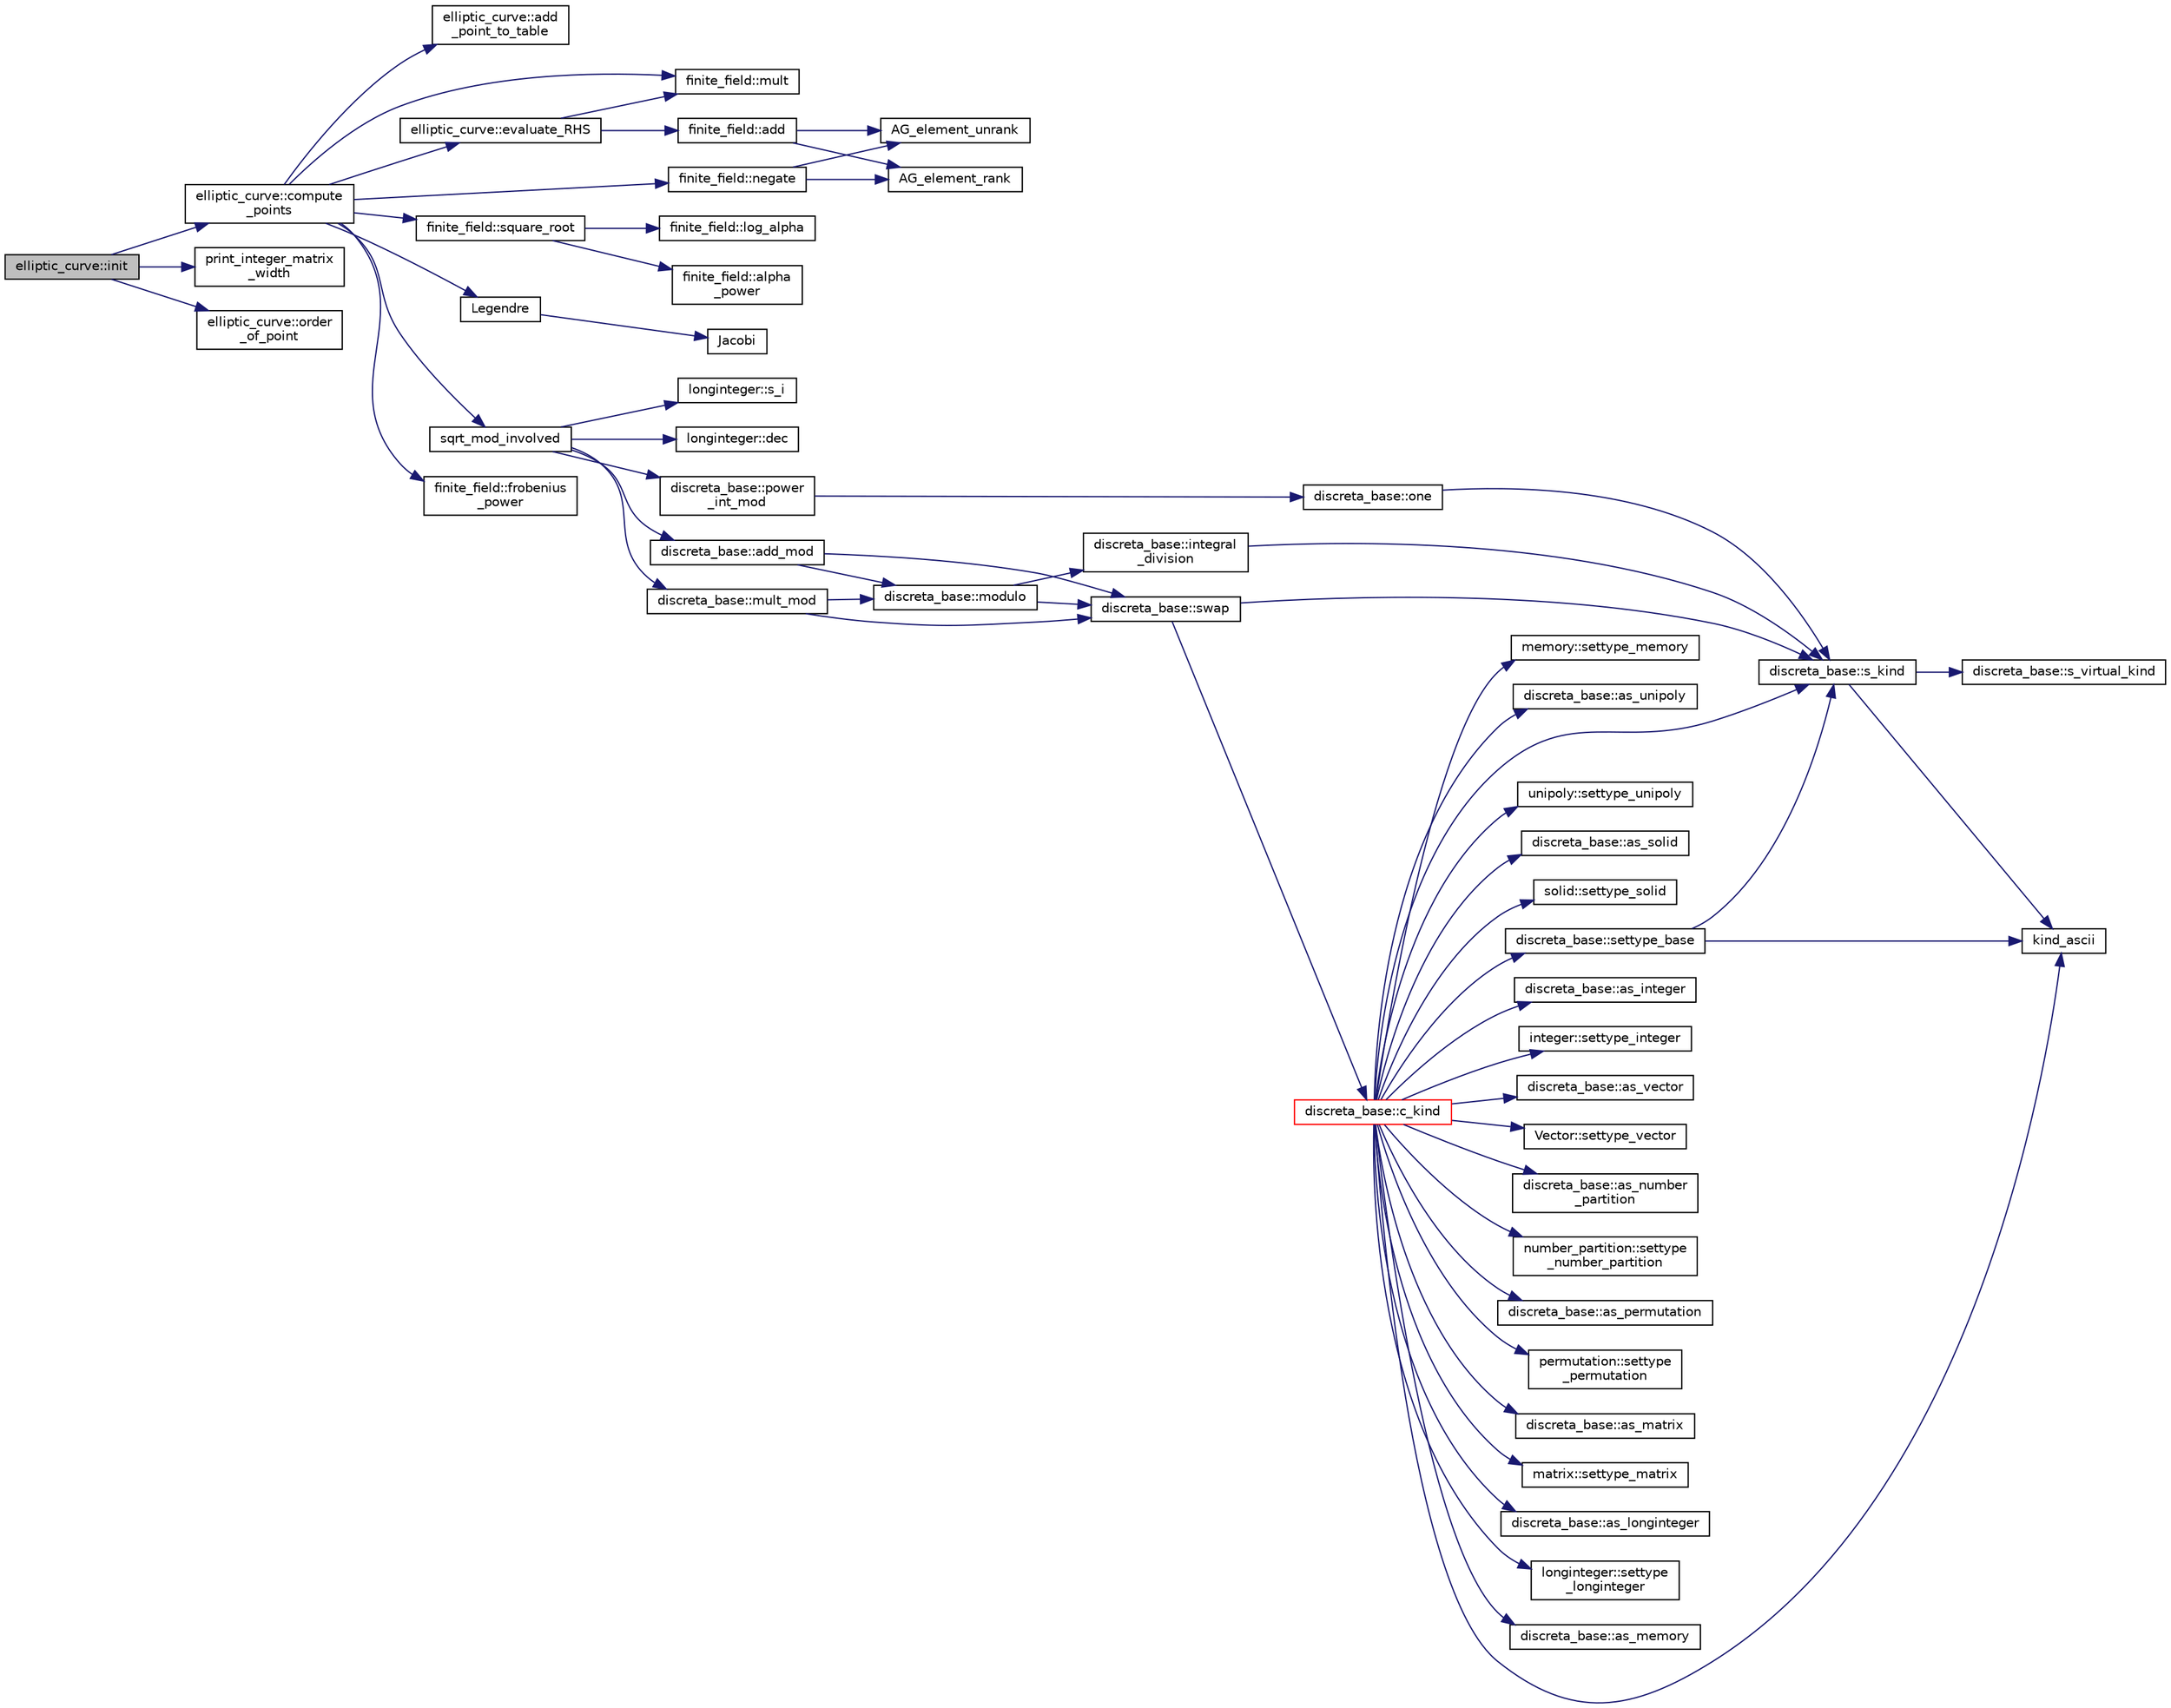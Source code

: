 digraph "elliptic_curve::init"
{
  edge [fontname="Helvetica",fontsize="10",labelfontname="Helvetica",labelfontsize="10"];
  node [fontname="Helvetica",fontsize="10",shape=record];
  rankdir="LR";
  Node212 [label="elliptic_curve::init",height=0.2,width=0.4,color="black", fillcolor="grey75", style="filled", fontcolor="black"];
  Node212 -> Node213 [color="midnightblue",fontsize="10",style="solid",fontname="Helvetica"];
  Node213 [label="elliptic_curve::compute\l_points",height=0.2,width=0.4,color="black", fillcolor="white", style="filled",URL="$d3/dea/classelliptic__curve.html#a07f848c282b8e731d9e99e9b358d5a9a"];
  Node213 -> Node214 [color="midnightblue",fontsize="10",style="solid",fontname="Helvetica"];
  Node214 [label="elliptic_curve::add\l_point_to_table",height=0.2,width=0.4,color="black", fillcolor="white", style="filled",URL="$d3/dea/classelliptic__curve.html#a2690f776fb20537f5bab2235cdb13f1a"];
  Node213 -> Node215 [color="midnightblue",fontsize="10",style="solid",fontname="Helvetica"];
  Node215 [label="elliptic_curve::evaluate_RHS",height=0.2,width=0.4,color="black", fillcolor="white", style="filled",URL="$d3/dea/classelliptic__curve.html#a786cd8da18139b9b01f285f030916f2d"];
  Node215 -> Node216 [color="midnightblue",fontsize="10",style="solid",fontname="Helvetica"];
  Node216 [label="finite_field::mult",height=0.2,width=0.4,color="black", fillcolor="white", style="filled",URL="$df/d5a/classfinite__field.html#a24fb5917aa6d4d656fd855b7f44a13b0"];
  Node215 -> Node217 [color="midnightblue",fontsize="10",style="solid",fontname="Helvetica"];
  Node217 [label="finite_field::add",height=0.2,width=0.4,color="black", fillcolor="white", style="filled",URL="$df/d5a/classfinite__field.html#a8f12328a27500f3c7be0c849ebbc9d14"];
  Node217 -> Node218 [color="midnightblue",fontsize="10",style="solid",fontname="Helvetica"];
  Node218 [label="AG_element_unrank",height=0.2,width=0.4,color="black", fillcolor="white", style="filled",URL="$d4/d67/geometry_8h.html#a4a33b86c87b2879b97cfa1327abe2885"];
  Node217 -> Node219 [color="midnightblue",fontsize="10",style="solid",fontname="Helvetica"];
  Node219 [label="AG_element_rank",height=0.2,width=0.4,color="black", fillcolor="white", style="filled",URL="$d4/d67/geometry_8h.html#ab2ac908d07dd8038fd996e26bdc75c17"];
  Node213 -> Node220 [color="midnightblue",fontsize="10",style="solid",fontname="Helvetica"];
  Node220 [label="finite_field::square_root",height=0.2,width=0.4,color="black", fillcolor="white", style="filled",URL="$df/d5a/classfinite__field.html#a50de3105d50819ce6fd2ee00c1e6c757"];
  Node220 -> Node221 [color="midnightblue",fontsize="10",style="solid",fontname="Helvetica"];
  Node221 [label="finite_field::log_alpha",height=0.2,width=0.4,color="black", fillcolor="white", style="filled",URL="$df/d5a/classfinite__field.html#a446a83ae0d281ddf44215626f0097305"];
  Node220 -> Node222 [color="midnightblue",fontsize="10",style="solid",fontname="Helvetica"];
  Node222 [label="finite_field::alpha\l_power",height=0.2,width=0.4,color="black", fillcolor="white", style="filled",URL="$df/d5a/classfinite__field.html#aa1d31b58f7fe2798e20f74890ae29c51"];
  Node213 -> Node223 [color="midnightblue",fontsize="10",style="solid",fontname="Helvetica"];
  Node223 [label="finite_field::negate",height=0.2,width=0.4,color="black", fillcolor="white", style="filled",URL="$df/d5a/classfinite__field.html#aa9d798298f25d4a9262b5bc5f1733e31"];
  Node223 -> Node218 [color="midnightblue",fontsize="10",style="solid",fontname="Helvetica"];
  Node223 -> Node219 [color="midnightblue",fontsize="10",style="solid",fontname="Helvetica"];
  Node213 -> Node224 [color="midnightblue",fontsize="10",style="solid",fontname="Helvetica"];
  Node224 [label="Legendre",height=0.2,width=0.4,color="black", fillcolor="white", style="filled",URL="$de/dc5/algebra__and__number__theory_8h.html#a731e9304ceef1c1abe954dce2de1b985"];
  Node224 -> Node225 [color="midnightblue",fontsize="10",style="solid",fontname="Helvetica"];
  Node225 [label="Jacobi",height=0.2,width=0.4,color="black", fillcolor="white", style="filled",URL="$df/dda/number__theory_8_c.html#a27d4f63def0d1d515307e13ba969bb53"];
  Node213 -> Node226 [color="midnightblue",fontsize="10",style="solid",fontname="Helvetica"];
  Node226 [label="sqrt_mod_involved",height=0.2,width=0.4,color="black", fillcolor="white", style="filled",URL="$d9/d60/discreta_8h.html#acd861d9b44d7703f6f8bf7fd75b9afe6"];
  Node226 -> Node227 [color="midnightblue",fontsize="10",style="solid",fontname="Helvetica"];
  Node227 [label="discreta_base::power\l_int_mod",height=0.2,width=0.4,color="black", fillcolor="white", style="filled",URL="$d7/d71/classdiscreta__base.html#abbedc6f882b55fe0b98dec33da832f8e"];
  Node227 -> Node228 [color="midnightblue",fontsize="10",style="solid",fontname="Helvetica"];
  Node228 [label="discreta_base::one",height=0.2,width=0.4,color="black", fillcolor="white", style="filled",URL="$d7/d71/classdiscreta__base.html#a6f5d6422a0040950415db30e39dafd19"];
  Node228 -> Node229 [color="midnightblue",fontsize="10",style="solid",fontname="Helvetica"];
  Node229 [label="discreta_base::s_kind",height=0.2,width=0.4,color="black", fillcolor="white", style="filled",URL="$d7/d71/classdiscreta__base.html#a8a830025c74adbbc3362418a7c2ba157"];
  Node229 -> Node230 [color="midnightblue",fontsize="10",style="solid",fontname="Helvetica"];
  Node230 [label="discreta_base::s_virtual_kind",height=0.2,width=0.4,color="black", fillcolor="white", style="filled",URL="$d7/d71/classdiscreta__base.html#a52778a6d6943a468be083d0785d418fb"];
  Node229 -> Node231 [color="midnightblue",fontsize="10",style="solid",fontname="Helvetica"];
  Node231 [label="kind_ascii",height=0.2,width=0.4,color="black", fillcolor="white", style="filled",URL="$d9/d60/discreta_8h.html#ad0ce825a9f29bc6cec27e1b64cfe27bf"];
  Node226 -> Node232 [color="midnightblue",fontsize="10",style="solid",fontname="Helvetica"];
  Node232 [label="longinteger::s_i",height=0.2,width=0.4,color="black", fillcolor="white", style="filled",URL="$d3/d71/classlonginteger.html#aa0be3351b577305c0160b8bc8b4febde"];
  Node226 -> Node233 [color="midnightblue",fontsize="10",style="solid",fontname="Helvetica"];
  Node233 [label="longinteger::dec",height=0.2,width=0.4,color="black", fillcolor="white", style="filled",URL="$d3/d71/classlonginteger.html#a99be1d0bdcae0dcce47d8d0a09612edf"];
  Node226 -> Node234 [color="midnightblue",fontsize="10",style="solid",fontname="Helvetica"];
  Node234 [label="discreta_base::add_mod",height=0.2,width=0.4,color="black", fillcolor="white", style="filled",URL="$d7/d71/classdiscreta__base.html#aa8864b3f228cad737b2f3ff469bd8f63"];
  Node234 -> Node235 [color="midnightblue",fontsize="10",style="solid",fontname="Helvetica"];
  Node235 [label="discreta_base::modulo",height=0.2,width=0.4,color="black", fillcolor="white", style="filled",URL="$d7/d71/classdiscreta__base.html#ac4ee015a4115c5f5851cb3da41c8eca0"];
  Node235 -> Node236 [color="midnightblue",fontsize="10",style="solid",fontname="Helvetica"];
  Node236 [label="discreta_base::integral\l_division",height=0.2,width=0.4,color="black", fillcolor="white", style="filled",URL="$d7/d71/classdiscreta__base.html#a92b3001ac35af9185b316c0d8f89070e"];
  Node236 -> Node229 [color="midnightblue",fontsize="10",style="solid",fontname="Helvetica"];
  Node235 -> Node237 [color="midnightblue",fontsize="10",style="solid",fontname="Helvetica"];
  Node237 [label="discreta_base::swap",height=0.2,width=0.4,color="black", fillcolor="white", style="filled",URL="$d7/d71/classdiscreta__base.html#a2e8acbb9d3476675dac5b6a583b0293e"];
  Node237 -> Node229 [color="midnightblue",fontsize="10",style="solid",fontname="Helvetica"];
  Node237 -> Node238 [color="midnightblue",fontsize="10",style="solid",fontname="Helvetica"];
  Node238 [label="discreta_base::c_kind",height=0.2,width=0.4,color="red", fillcolor="white", style="filled",URL="$d7/d71/classdiscreta__base.html#adc2ff61589c2d083688e7a43f333cb62"];
  Node238 -> Node239 [color="midnightblue",fontsize="10",style="solid",fontname="Helvetica"];
  Node239 [label="discreta_base::settype_base",height=0.2,width=0.4,color="black", fillcolor="white", style="filled",URL="$d7/d71/classdiscreta__base.html#a4f42899a89447d1c3993ea07c38f8ad4"];
  Node239 -> Node229 [color="midnightblue",fontsize="10",style="solid",fontname="Helvetica"];
  Node239 -> Node231 [color="midnightblue",fontsize="10",style="solid",fontname="Helvetica"];
  Node238 -> Node240 [color="midnightblue",fontsize="10",style="solid",fontname="Helvetica"];
  Node240 [label="discreta_base::as_integer",height=0.2,width=0.4,color="black", fillcolor="white", style="filled",URL="$d7/d71/classdiscreta__base.html#a00d7691eaf874fd283d942692fe8dd26"];
  Node238 -> Node241 [color="midnightblue",fontsize="10",style="solid",fontname="Helvetica"];
  Node241 [label="integer::settype_integer",height=0.2,width=0.4,color="black", fillcolor="white", style="filled",URL="$d0/de5/classinteger.html#a6265c65ef311229acd513d748faba796"];
  Node238 -> Node242 [color="midnightblue",fontsize="10",style="solid",fontname="Helvetica"];
  Node242 [label="discreta_base::as_vector",height=0.2,width=0.4,color="black", fillcolor="white", style="filled",URL="$d7/d71/classdiscreta__base.html#a7bdd6cae39c380b128ee9e17e42cf020"];
  Node238 -> Node243 [color="midnightblue",fontsize="10",style="solid",fontname="Helvetica"];
  Node243 [label="Vector::settype_vector",height=0.2,width=0.4,color="black", fillcolor="white", style="filled",URL="$d5/db2/class_vector.html#a34e0d00b18c051f23904a8429fa6c8b4"];
  Node238 -> Node244 [color="midnightblue",fontsize="10",style="solid",fontname="Helvetica"];
  Node244 [label="discreta_base::as_number\l_partition",height=0.2,width=0.4,color="black", fillcolor="white", style="filled",URL="$d7/d71/classdiscreta__base.html#a307aa09de0e925d46697707968ffab00"];
  Node238 -> Node245 [color="midnightblue",fontsize="10",style="solid",fontname="Helvetica"];
  Node245 [label="number_partition::settype\l_number_partition",height=0.2,width=0.4,color="black", fillcolor="white", style="filled",URL="$df/d50/classnumber__partition.html#a3aaec1b557758f643ffc8555bbc358be"];
  Node238 -> Node246 [color="midnightblue",fontsize="10",style="solid",fontname="Helvetica"];
  Node246 [label="discreta_base::as_permutation",height=0.2,width=0.4,color="black", fillcolor="white", style="filled",URL="$d7/d71/classdiscreta__base.html#aa4e72f36a82984239b12ae831e131098"];
  Node238 -> Node247 [color="midnightblue",fontsize="10",style="solid",fontname="Helvetica"];
  Node247 [label="permutation::settype\l_permutation",height=0.2,width=0.4,color="black", fillcolor="white", style="filled",URL="$d0/d08/classpermutation.html#af1eea29f86195cede9562e444664c28c"];
  Node238 -> Node248 [color="midnightblue",fontsize="10",style="solid",fontname="Helvetica"];
  Node248 [label="discreta_base::as_matrix",height=0.2,width=0.4,color="black", fillcolor="white", style="filled",URL="$d7/d71/classdiscreta__base.html#ae4d7f56d917a4707b838fbffde6467ff"];
  Node238 -> Node249 [color="midnightblue",fontsize="10",style="solid",fontname="Helvetica"];
  Node249 [label="matrix::settype_matrix",height=0.2,width=0.4,color="black", fillcolor="white", style="filled",URL="$d1/d8d/classmatrix.html#a1780283a64a789e4084d792683d276bb"];
  Node238 -> Node250 [color="midnightblue",fontsize="10",style="solid",fontname="Helvetica"];
  Node250 [label="discreta_base::as_longinteger",height=0.2,width=0.4,color="black", fillcolor="white", style="filled",URL="$d7/d71/classdiscreta__base.html#a20a094639eb711b10c8694c51937f7cd"];
  Node238 -> Node251 [color="midnightblue",fontsize="10",style="solid",fontname="Helvetica"];
  Node251 [label="longinteger::settype\l_longinteger",height=0.2,width=0.4,color="black", fillcolor="white", style="filled",URL="$d3/d71/classlonginteger.html#ae5f811ece8df31b9ff114368a18e1dc5"];
  Node238 -> Node252 [color="midnightblue",fontsize="10",style="solid",fontname="Helvetica"];
  Node252 [label="discreta_base::as_memory",height=0.2,width=0.4,color="black", fillcolor="white", style="filled",URL="$d7/d71/classdiscreta__base.html#ad94b2d7dce0cd4fa22db57f6e79c4bd2"];
  Node238 -> Node253 [color="midnightblue",fontsize="10",style="solid",fontname="Helvetica"];
  Node253 [label="memory::settype_memory",height=0.2,width=0.4,color="black", fillcolor="white", style="filled",URL="$d8/d99/classmemory.html#a33aae277f9b8fe36b02e9d5da895451b"];
  Node238 -> Node254 [color="midnightblue",fontsize="10",style="solid",fontname="Helvetica"];
  Node254 [label="discreta_base::as_unipoly",height=0.2,width=0.4,color="black", fillcolor="white", style="filled",URL="$d7/d71/classdiscreta__base.html#ad50d8027f039fe5c2478cddb243adc9d"];
  Node238 -> Node255 [color="midnightblue",fontsize="10",style="solid",fontname="Helvetica"];
  Node255 [label="unipoly::settype_unipoly",height=0.2,width=0.4,color="black", fillcolor="white", style="filled",URL="$d1/d89/classunipoly.html#a8db854fcc85c5e1150b1f1b1c005c95b"];
  Node238 -> Node256 [color="midnightblue",fontsize="10",style="solid",fontname="Helvetica"];
  Node256 [label="discreta_base::as_solid",height=0.2,width=0.4,color="black", fillcolor="white", style="filled",URL="$d7/d71/classdiscreta__base.html#a1fc5f2b85ec97ab0a69dd64903c970a5"];
  Node238 -> Node257 [color="midnightblue",fontsize="10",style="solid",fontname="Helvetica"];
  Node257 [label="solid::settype_solid",height=0.2,width=0.4,color="black", fillcolor="white", style="filled",URL="$d8/def/classsolid.html#a775bd4821f75a8aee4ea3d4335ff90e0"];
  Node238 -> Node231 [color="midnightblue",fontsize="10",style="solid",fontname="Helvetica"];
  Node238 -> Node229 [color="midnightblue",fontsize="10",style="solid",fontname="Helvetica"];
  Node234 -> Node237 [color="midnightblue",fontsize="10",style="solid",fontname="Helvetica"];
  Node226 -> Node279 [color="midnightblue",fontsize="10",style="solid",fontname="Helvetica"];
  Node279 [label="discreta_base::mult_mod",height=0.2,width=0.4,color="black", fillcolor="white", style="filled",URL="$d7/d71/classdiscreta__base.html#a01f00cf6c9f4a8d6209636de98e05c30"];
  Node279 -> Node235 [color="midnightblue",fontsize="10",style="solid",fontname="Helvetica"];
  Node279 -> Node237 [color="midnightblue",fontsize="10",style="solid",fontname="Helvetica"];
  Node213 -> Node216 [color="midnightblue",fontsize="10",style="solid",fontname="Helvetica"];
  Node213 -> Node280 [color="midnightblue",fontsize="10",style="solid",fontname="Helvetica"];
  Node280 [label="finite_field::frobenius\l_power",height=0.2,width=0.4,color="black", fillcolor="white", style="filled",URL="$df/d5a/classfinite__field.html#aec23e43aaefc0ed601cdfa3139496a92"];
  Node212 -> Node281 [color="midnightblue",fontsize="10",style="solid",fontname="Helvetica"];
  Node281 [label="print_integer_matrix\l_width",height=0.2,width=0.4,color="black", fillcolor="white", style="filled",URL="$d5/db4/io__and__os_8h.html#aa78f3e73fc2179251bd15adbcc31573f"];
  Node212 -> Node282 [color="midnightblue",fontsize="10",style="solid",fontname="Helvetica"];
  Node282 [label="elliptic_curve::order\l_of_point",height=0.2,width=0.4,color="black", fillcolor="white", style="filled",URL="$d3/dea/classelliptic__curve.html#a301b1112ceb719ffc59c809747b0d014"];
}

